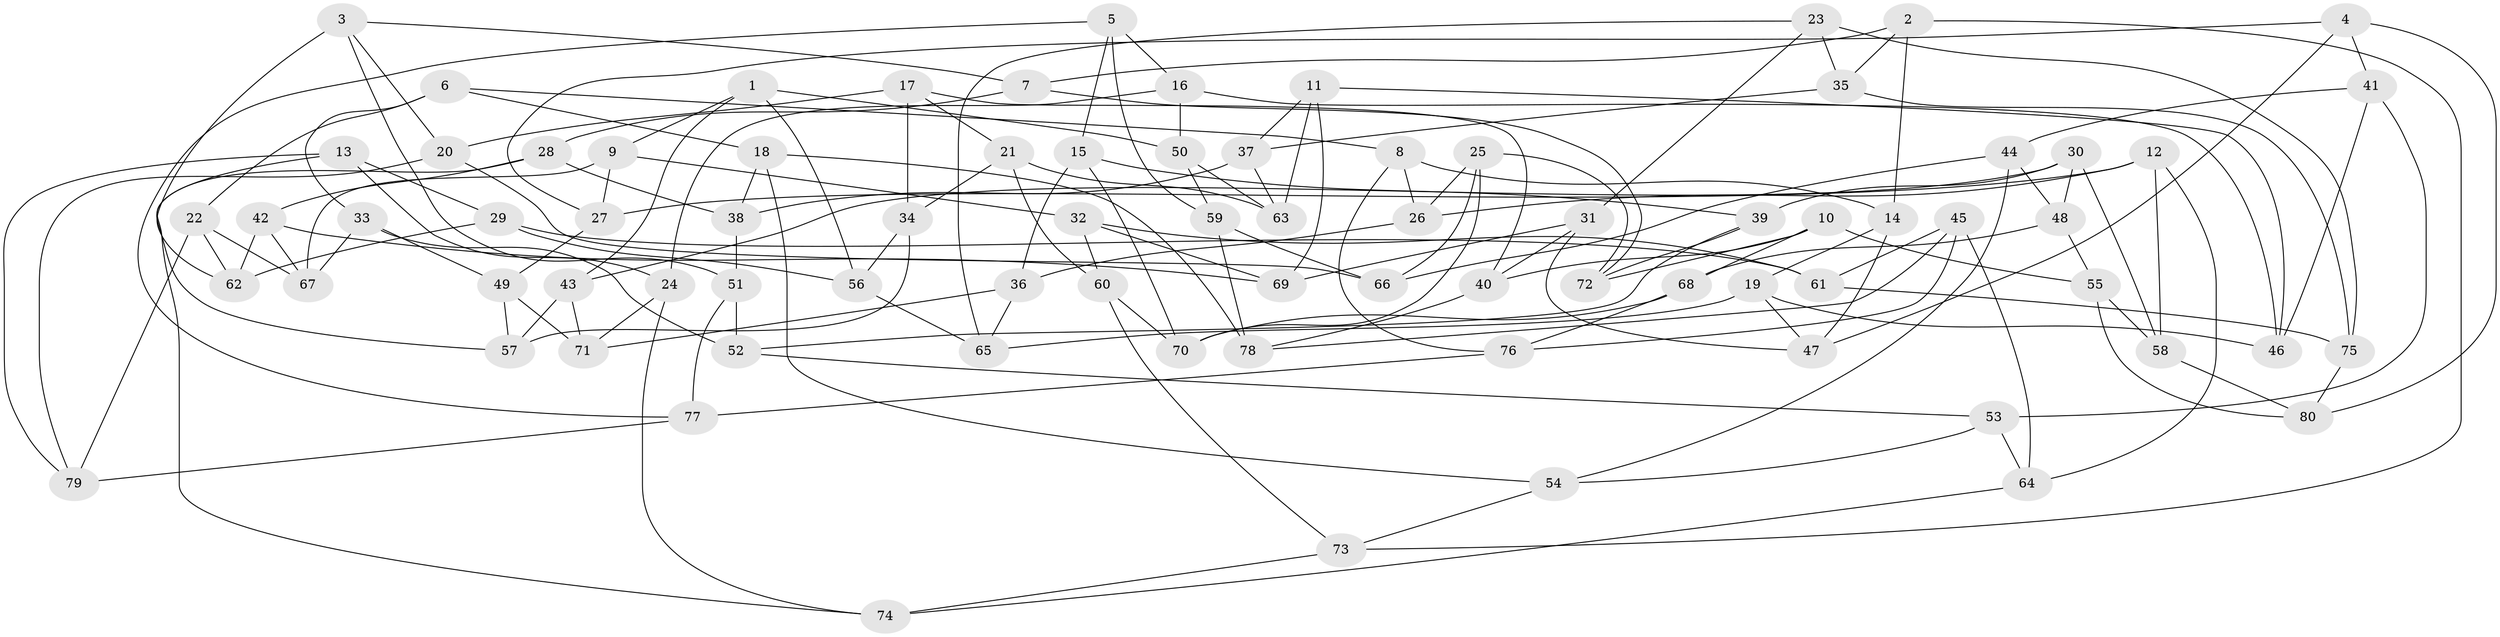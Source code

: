 // Generated by graph-tools (version 1.1) at 2025/50/03/09/25 03:50:44]
// undirected, 80 vertices, 160 edges
graph export_dot {
graph [start="1"]
  node [color=gray90,style=filled];
  1;
  2;
  3;
  4;
  5;
  6;
  7;
  8;
  9;
  10;
  11;
  12;
  13;
  14;
  15;
  16;
  17;
  18;
  19;
  20;
  21;
  22;
  23;
  24;
  25;
  26;
  27;
  28;
  29;
  30;
  31;
  32;
  33;
  34;
  35;
  36;
  37;
  38;
  39;
  40;
  41;
  42;
  43;
  44;
  45;
  46;
  47;
  48;
  49;
  50;
  51;
  52;
  53;
  54;
  55;
  56;
  57;
  58;
  59;
  60;
  61;
  62;
  63;
  64;
  65;
  66;
  67;
  68;
  69;
  70;
  71;
  72;
  73;
  74;
  75;
  76;
  77;
  78;
  79;
  80;
  1 -- 50;
  1 -- 9;
  1 -- 43;
  1 -- 56;
  2 -- 35;
  2 -- 73;
  2 -- 7;
  2 -- 14;
  3 -- 20;
  3 -- 62;
  3 -- 51;
  3 -- 7;
  4 -- 41;
  4 -- 27;
  4 -- 80;
  4 -- 47;
  5 -- 77;
  5 -- 16;
  5 -- 59;
  5 -- 15;
  6 -- 8;
  6 -- 18;
  6 -- 22;
  6 -- 33;
  7 -- 28;
  7 -- 72;
  8 -- 14;
  8 -- 76;
  8 -- 26;
  9 -- 27;
  9 -- 32;
  9 -- 67;
  10 -- 40;
  10 -- 72;
  10 -- 55;
  10 -- 68;
  11 -- 37;
  11 -- 69;
  11 -- 63;
  11 -- 46;
  12 -- 26;
  12 -- 27;
  12 -- 64;
  12 -- 58;
  13 -- 29;
  13 -- 79;
  13 -- 57;
  13 -- 24;
  14 -- 19;
  14 -- 47;
  15 -- 39;
  15 -- 70;
  15 -- 36;
  16 -- 46;
  16 -- 50;
  16 -- 24;
  17 -- 21;
  17 -- 40;
  17 -- 34;
  17 -- 20;
  18 -- 78;
  18 -- 54;
  18 -- 38;
  19 -- 65;
  19 -- 47;
  19 -- 46;
  20 -- 66;
  20 -- 79;
  21 -- 60;
  21 -- 34;
  21 -- 63;
  22 -- 67;
  22 -- 62;
  22 -- 79;
  23 -- 75;
  23 -- 65;
  23 -- 35;
  23 -- 31;
  24 -- 74;
  24 -- 71;
  25 -- 66;
  25 -- 72;
  25 -- 70;
  25 -- 26;
  26 -- 36;
  27 -- 49;
  28 -- 42;
  28 -- 38;
  28 -- 74;
  29 -- 62;
  29 -- 56;
  29 -- 61;
  30 -- 48;
  30 -- 39;
  30 -- 58;
  30 -- 43;
  31 -- 47;
  31 -- 40;
  31 -- 69;
  32 -- 60;
  32 -- 69;
  32 -- 61;
  33 -- 67;
  33 -- 49;
  33 -- 52;
  34 -- 57;
  34 -- 56;
  35 -- 75;
  35 -- 37;
  36 -- 71;
  36 -- 65;
  37 -- 38;
  37 -- 63;
  38 -- 51;
  39 -- 52;
  39 -- 72;
  40 -- 78;
  41 -- 44;
  41 -- 53;
  41 -- 46;
  42 -- 62;
  42 -- 67;
  42 -- 69;
  43 -- 57;
  43 -- 71;
  44 -- 54;
  44 -- 66;
  44 -- 48;
  45 -- 64;
  45 -- 78;
  45 -- 61;
  45 -- 76;
  48 -- 55;
  48 -- 68;
  49 -- 57;
  49 -- 71;
  50 -- 63;
  50 -- 59;
  51 -- 77;
  51 -- 52;
  52 -- 53;
  53 -- 54;
  53 -- 64;
  54 -- 73;
  55 -- 80;
  55 -- 58;
  56 -- 65;
  58 -- 80;
  59 -- 66;
  59 -- 78;
  60 -- 70;
  60 -- 73;
  61 -- 75;
  64 -- 74;
  68 -- 76;
  68 -- 70;
  73 -- 74;
  75 -- 80;
  76 -- 77;
  77 -- 79;
}
